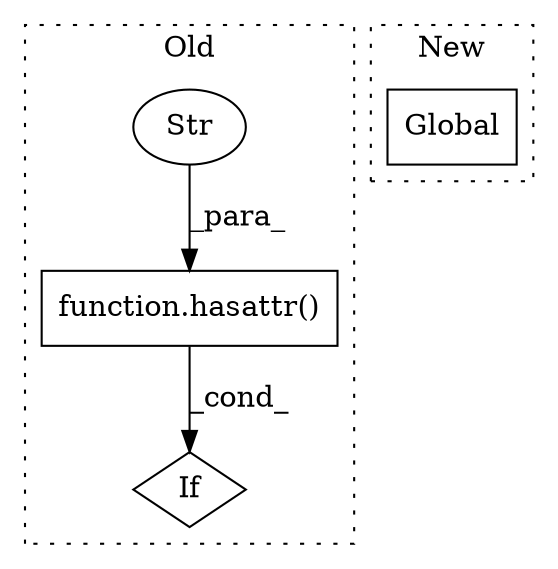 digraph G {
subgraph cluster0 {
1 [label="function.hasattr()" a="75" s="56838,56857" l="8,1" shape="box"];
3 [label="If" a="96" s="56831" l="3" shape="diamond"];
4 [label="Str" a="66" s="56849" l="8" shape="ellipse"];
label = "Old";
style="dotted";
}
subgraph cluster1 {
2 [label="Global" a="57" s="56570" l="14" shape="box"];
label = "New";
style="dotted";
}
1 -> 3 [label="_cond_"];
4 -> 1 [label="_para_"];
}